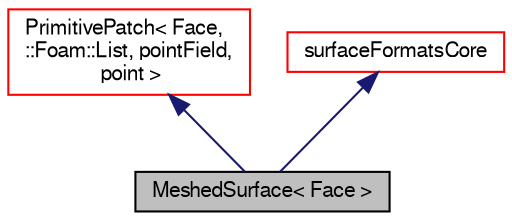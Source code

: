 digraph "MeshedSurface&lt; Face &gt;"
{
  bgcolor="transparent";
  edge [fontname="FreeSans",fontsize="10",labelfontname="FreeSans",labelfontsize="10"];
  node [fontname="FreeSans",fontsize="10",shape=record];
  Node1 [label="MeshedSurface\< Face \>",height=0.2,width=0.4,color="black", fillcolor="grey75", style="filled" fontcolor="black"];
  Node2 -> Node1 [dir="back",color="midnightblue",fontsize="10",style="solid",fontname="FreeSans"];
  Node2 [label="PrimitivePatch\< Face,\l::Foam::List, pointField,\l point \>",height=0.2,width=0.4,color="red",URL="$a01914.html"];
  Node3 -> Node1 [dir="back",color="midnightblue",fontsize="10",style="solid",fontname="FreeSans"];
  Node3 [label="surfaceFormatsCore",height=0.2,width=0.4,color="red",URL="$a02412.html",tooltip="A collection of helper functions for reading/writing surface formats. "];
}
